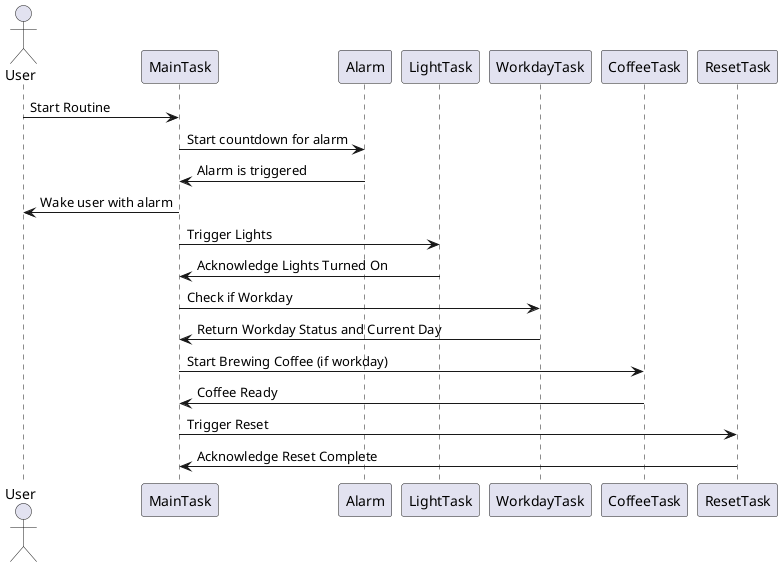 @startuml Sequence Diagram Communication Morning Routine
actor User

participant MainTask
participant Alarm
participant LightTask
participant WorkdayTask
participant CoffeeTask
participant ResetTask

User -> MainTask : Start Routine

MainTask -> Alarm : Start countdown for alarm
Alarm -> MainTask : Alarm is triggered

MainTask -> User : Wake user with alarm

MainTask -> LightTask : Trigger Lights
LightTask -> MainTask : Acknowledge Lights Turned On

MainTask -> WorkdayTask : Check if Workday
WorkdayTask -> MainTask : Return Workday Status and Current Day

MainTask -> CoffeeTask : Start Brewing Coffee (if workday)
CoffeeTask -> MainTask : Coffee Ready

MainTask -> ResetTask : Trigger Reset
ResetTask -> MainTask : Acknowledge Reset Complete

@enduml
